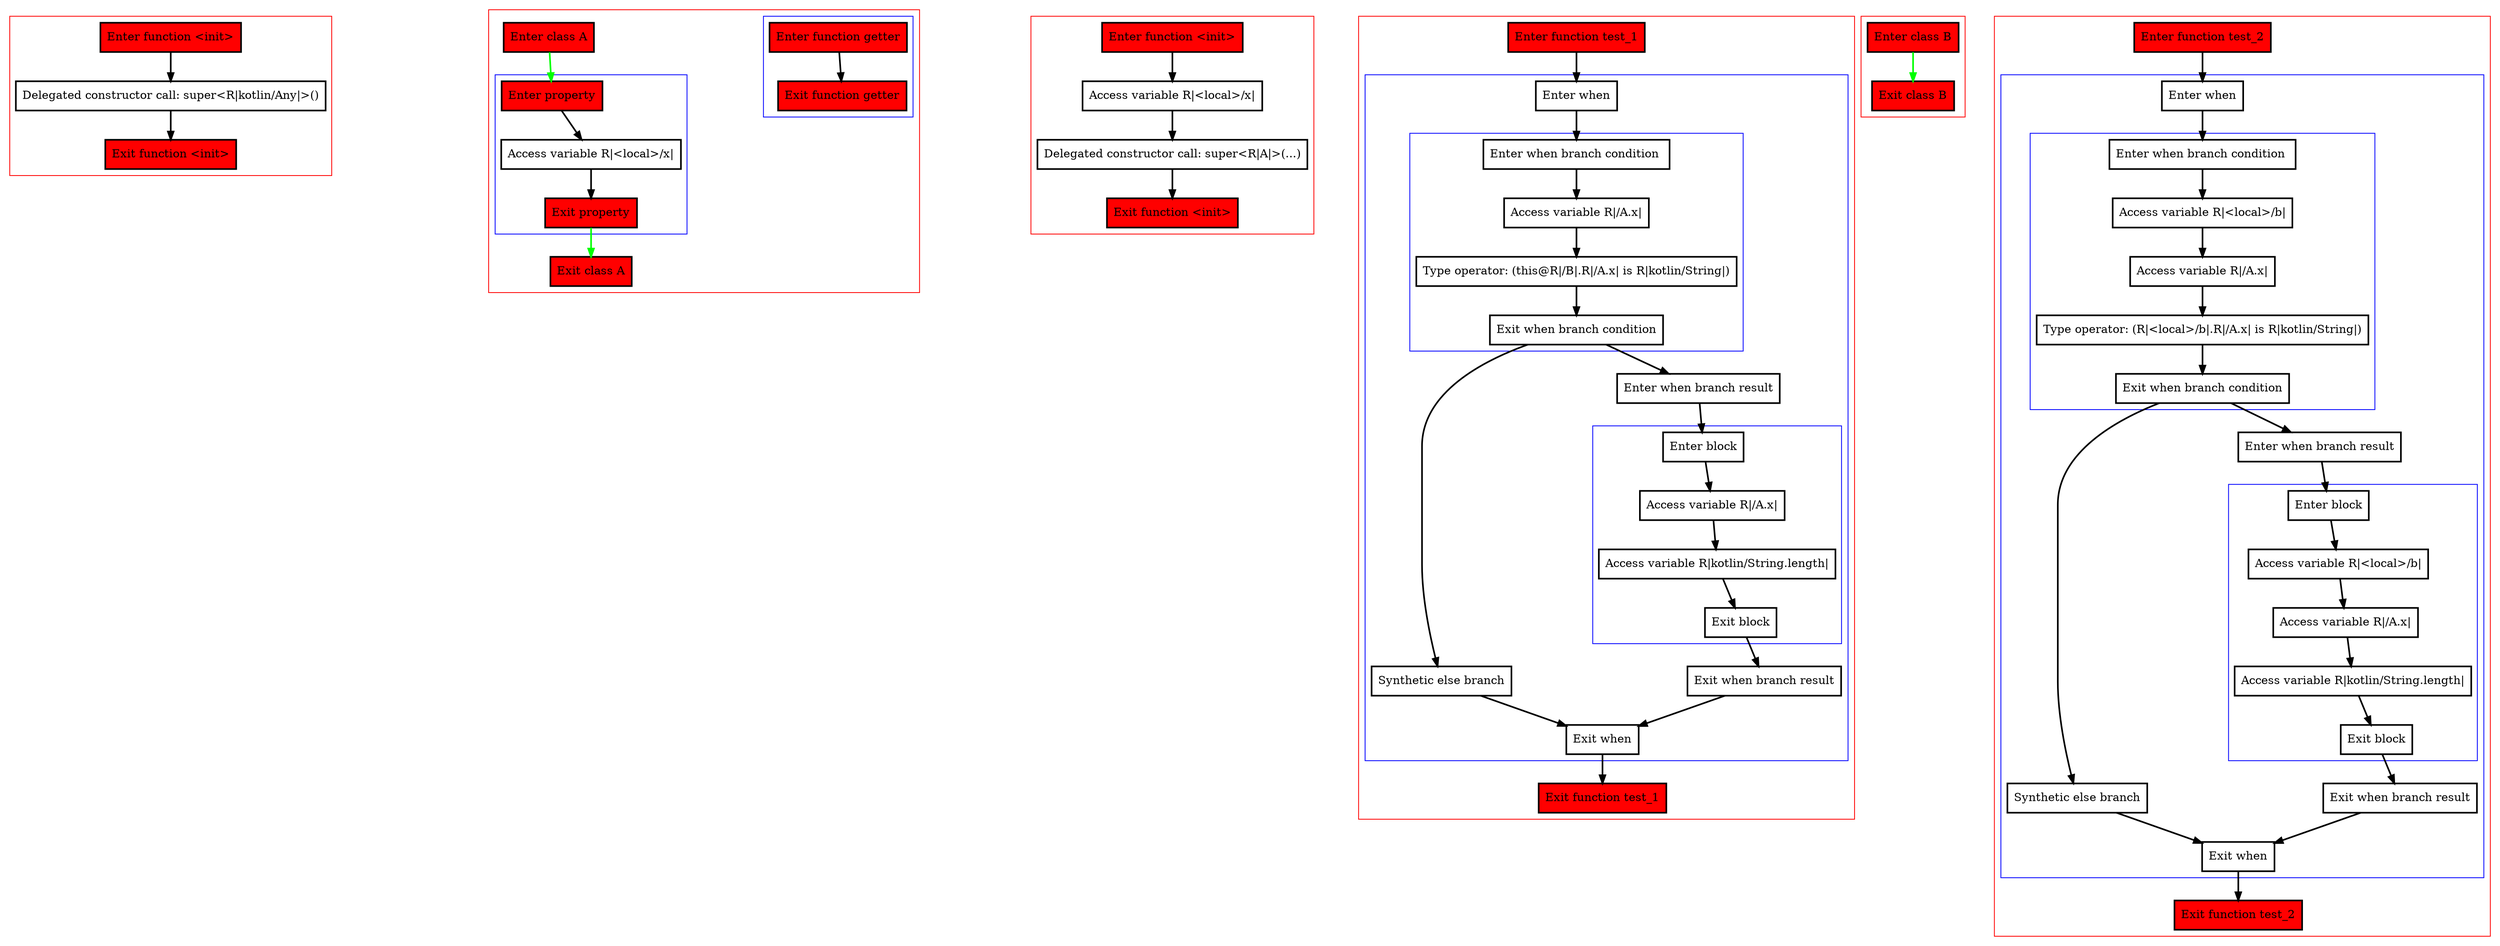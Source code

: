 digraph overridenOpenVal_kt {
    graph [nodesep=3]
    node [shape=box penwidth=2]
    edge [penwidth=2]

    subgraph cluster_0 {
        color=red
        0 [label="Enter function <init>" style="filled" fillcolor=red];
        2 [label="Delegated constructor call: super<R|kotlin/Any|>()"];
        1 [label="Exit function <init>" style="filled" fillcolor=red];
    }
    0 -> {2};
    2 -> {1};

    subgraph cluster_1 {
        color=red
        8 [label="Enter class A" style="filled" fillcolor=red];
        subgraph cluster_2 {
            color=blue
            3 [label="Enter function getter" style="filled" fillcolor=red];
            4 [label="Exit function getter" style="filled" fillcolor=red];
        }
        subgraph cluster_3 {
            color=blue
            5 [label="Enter property" style="filled" fillcolor=red];
            7 [label="Access variable R|<local>/x|"];
            6 [label="Exit property" style="filled" fillcolor=red];
        }
        9 [label="Exit class A" style="filled" fillcolor=red];
    }
    8 -> {5} [color=green];
    5 -> {7};
    6 -> {9} [color=green];
    7 -> {6};
    3 -> {4};

    subgraph cluster_4 {
        color=red
        10 [label="Enter function <init>" style="filled" fillcolor=red];
        12 [label="Access variable R|<local>/x|"];
        13 [label="Delegated constructor call: super<R|A|>(...)"];
        11 [label="Exit function <init>" style="filled" fillcolor=red];
    }
    10 -> {12};
    12 -> {13};
    13 -> {11};

    subgraph cluster_5 {
        color=red
        14 [label="Enter function test_1" style="filled" fillcolor=red];
        subgraph cluster_6 {
            color=blue
            16 [label="Enter when"];
            subgraph cluster_7 {
                color=blue
                18 [label="Enter when branch condition "];
                19 [label="Access variable R|/A.x|"];
                20 [label="Type operator: (this@R|/B|.R|/A.x| is R|kotlin/String|)"];
                21 [label="Exit when branch condition"];
            }
            28 [label="Synthetic else branch"];
            22 [label="Enter when branch result"];
            subgraph cluster_8 {
                color=blue
                23 [label="Enter block"];
                24 [label="Access variable R|/A.x|"];
                25 [label="Access variable R|kotlin/String.length|"];
                26 [label="Exit block"];
            }
            27 [label="Exit when branch result"];
            17 [label="Exit when"];
        }
        15 [label="Exit function test_1" style="filled" fillcolor=red];
    }
    14 -> {16};
    16 -> {18};
    17 -> {15};
    18 -> {19};
    19 -> {20};
    20 -> {21};
    21 -> {22 28};
    22 -> {23};
    23 -> {24};
    24 -> {25};
    25 -> {26};
    26 -> {27};
    27 -> {17};
    28 -> {17};

    subgraph cluster_9 {
        color=red
        29 [label="Enter class B" style="filled" fillcolor=red];
        30 [label="Exit class B" style="filled" fillcolor=red];
    }
    29 -> {30} [color=green];

    subgraph cluster_10 {
        color=red
        31 [label="Enter function test_2" style="filled" fillcolor=red];
        subgraph cluster_11 {
            color=blue
            33 [label="Enter when"];
            subgraph cluster_12 {
                color=blue
                35 [label="Enter when branch condition "];
                36 [label="Access variable R|<local>/b|"];
                37 [label="Access variable R|/A.x|"];
                38 [label="Type operator: (R|<local>/b|.R|/A.x| is R|kotlin/String|)"];
                39 [label="Exit when branch condition"];
            }
            47 [label="Synthetic else branch"];
            40 [label="Enter when branch result"];
            subgraph cluster_13 {
                color=blue
                41 [label="Enter block"];
                42 [label="Access variable R|<local>/b|"];
                43 [label="Access variable R|/A.x|"];
                44 [label="Access variable R|kotlin/String.length|"];
                45 [label="Exit block"];
            }
            46 [label="Exit when branch result"];
            34 [label="Exit when"];
        }
        32 [label="Exit function test_2" style="filled" fillcolor=red];
    }
    31 -> {33};
    33 -> {35};
    34 -> {32};
    35 -> {36};
    36 -> {37};
    37 -> {38};
    38 -> {39};
    39 -> {40 47};
    40 -> {41};
    41 -> {42};
    42 -> {43};
    43 -> {44};
    44 -> {45};
    45 -> {46};
    46 -> {34};
    47 -> {34};

}

